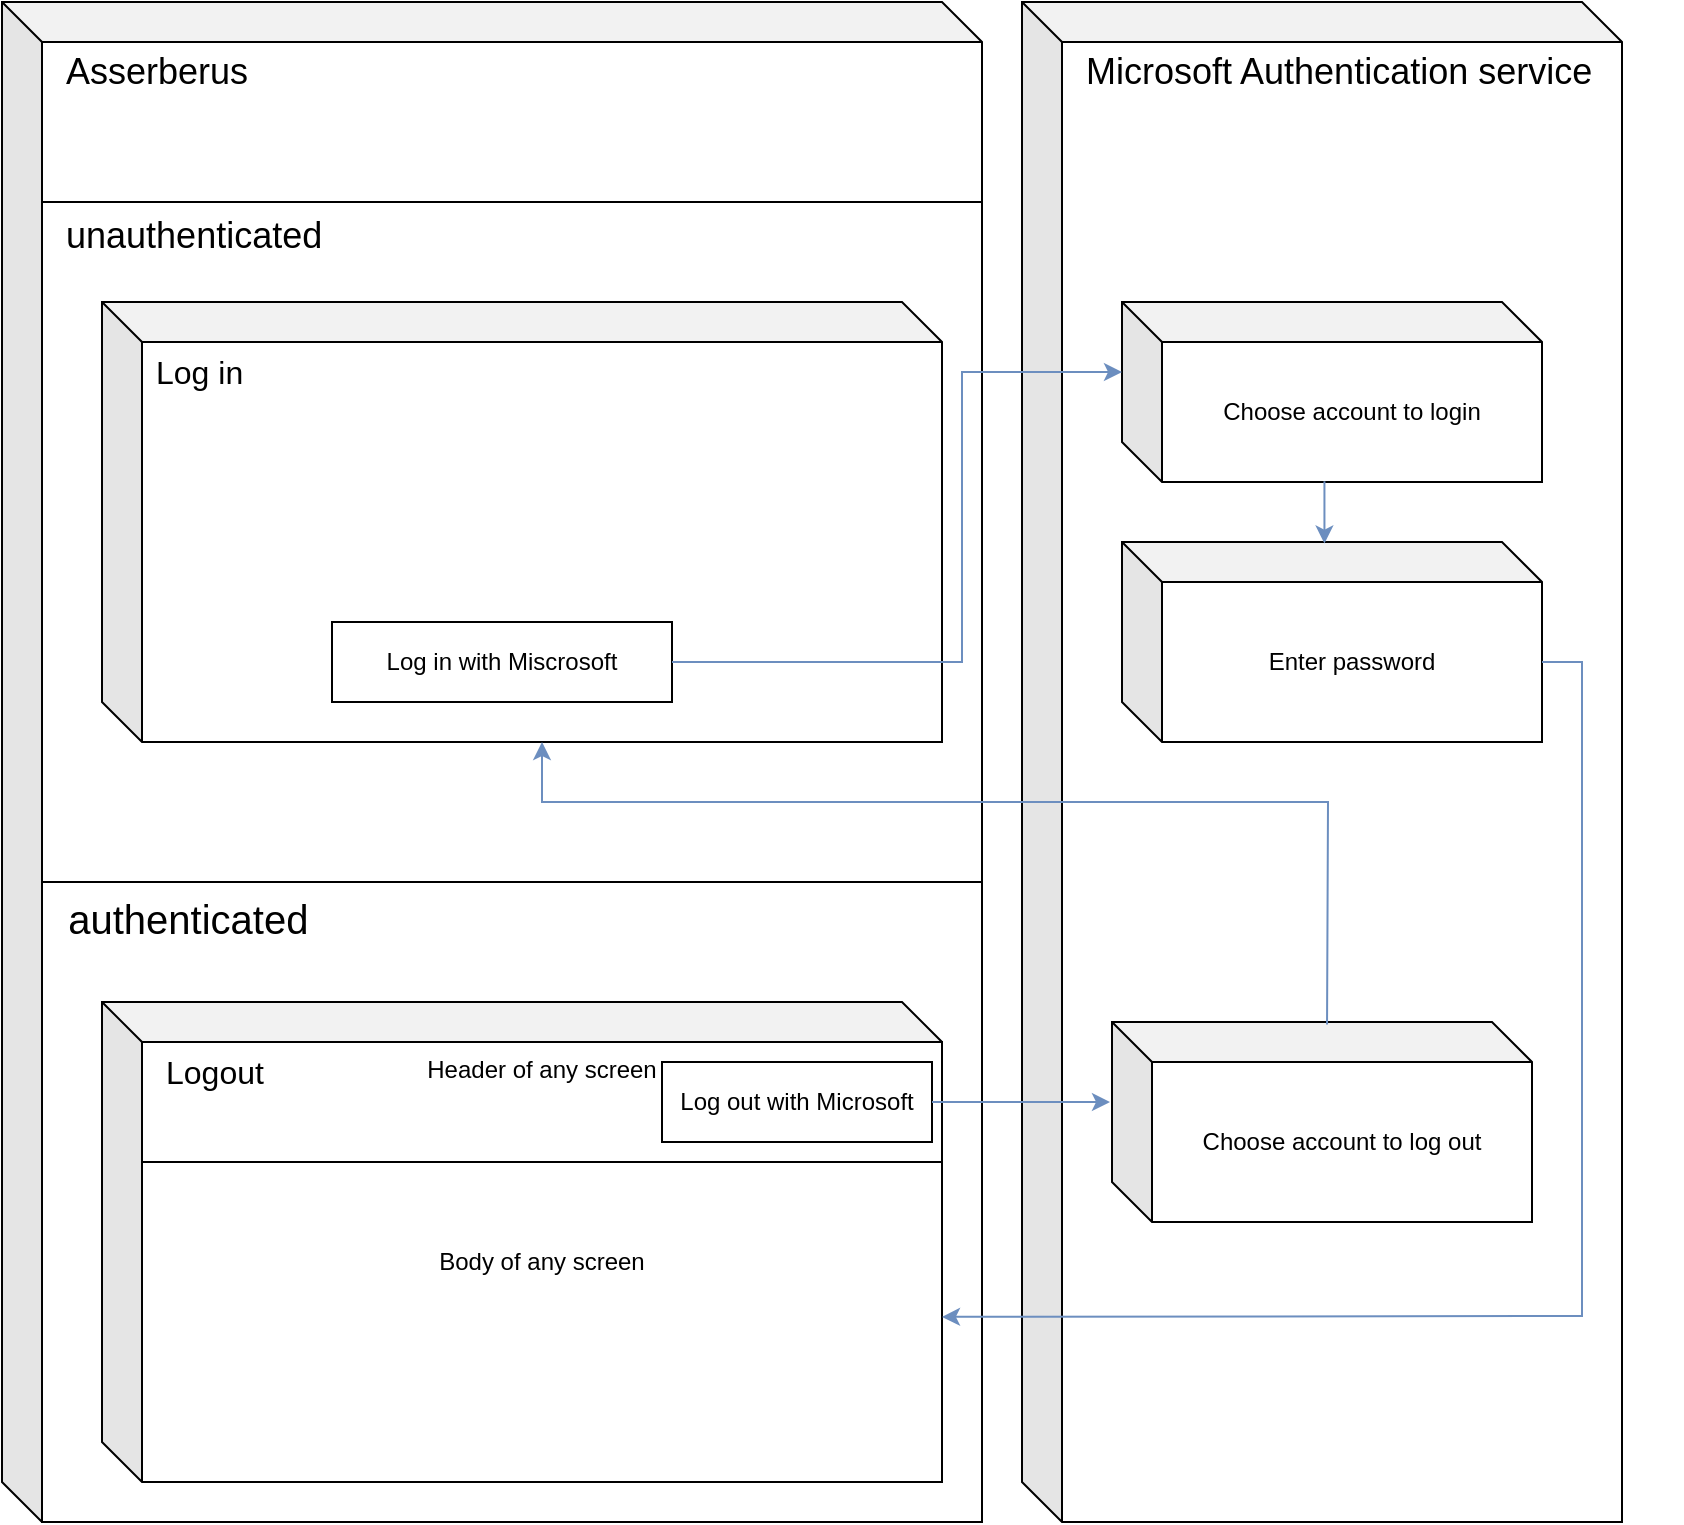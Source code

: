 <mxfile version="26.0.9">
  <diagram name="Pagina-1" id="24wl4rJfPtHlZv77M8ec">
    <mxGraphModel dx="1050" dy="2486" grid="1" gridSize="10" guides="1" tooltips="1" connect="1" arrows="1" fold="1" page="1" pageScale="1" pageWidth="1200" pageHeight="1920" math="0" shadow="0">
      <root>
        <mxCell id="0" />
        <mxCell id="1" parent="0" />
        <mxCell id="QwmscEO_Eu3BdL0t6S0L-19" value="" style="shape=cube;whiteSpace=wrap;html=1;boundedLbl=1;backgroundOutline=1;darkOpacity=0.05;darkOpacity2=0.1;" vertex="1" parent="1">
          <mxGeometry x="170" y="-20" width="490" height="760" as="geometry" />
        </mxCell>
        <mxCell id="QwmscEO_Eu3BdL0t6S0L-11" value="&lt;div align=&quot;left&quot;&gt;&lt;font style=&quot;font-size: 20px;&quot;&gt;&amp;nbsp; authenticated&lt;/font&gt;&lt;/div&gt;" style="rounded=0;whiteSpace=wrap;html=1;verticalAlign=top;align=left;" vertex="1" parent="1">
          <mxGeometry x="190" y="420" width="470" height="320" as="geometry" />
        </mxCell>
        <mxCell id="QwmscEO_Eu3BdL0t6S0L-10" value="&lt;div align=&quot;left&quot;&gt;&lt;font style=&quot;font-size: 18px;&quot;&gt;&amp;nbsp; unauthenticated&lt;/font&gt;&lt;/div&gt;" style="rounded=0;whiteSpace=wrap;html=1;verticalAlign=top;align=left;" vertex="1" parent="1">
          <mxGeometry x="190" y="80" width="470" height="340" as="geometry" />
        </mxCell>
        <mxCell id="Ht8Bc9fi52HaijCVLVB0-5" value="Body of any screen" style="shape=cube;whiteSpace=wrap;html=1;boundedLbl=1;backgroundOutline=1;darkOpacity=0.05;darkOpacity2=0.1;" parent="1" vertex="1">
          <mxGeometry x="220" y="480" width="420" height="240" as="geometry" />
        </mxCell>
        <mxCell id="Ht8Bc9fi52HaijCVLVB0-16" value="Header of any screen" style="rounded=0;whiteSpace=wrap;html=1;verticalAlign=top;" parent="1" vertex="1">
          <mxGeometry x="240" y="500" width="400" height="60" as="geometry" />
        </mxCell>
        <mxCell id="Ht8Bc9fi52HaijCVLVB0-2" value="" style="shape=cube;whiteSpace=wrap;html=1;boundedLbl=1;backgroundOutline=1;darkOpacity=0.05;darkOpacity2=0.1;" parent="1" vertex="1">
          <mxGeometry x="220" y="130" width="420" height="220" as="geometry" />
        </mxCell>
        <mxCell id="Ht8Bc9fi52HaijCVLVB0-3" value="Log in" style="text;html=1;align=left;verticalAlign=middle;whiteSpace=wrap;rounded=0;fontSize=16;" parent="1" vertex="1">
          <mxGeometry x="245" y="150" width="170" height="30" as="geometry" />
        </mxCell>
        <mxCell id="Ht8Bc9fi52HaijCVLVB0-7" value="Log in with Miscrosoft" style="rounded=0;whiteSpace=wrap;html=1;" parent="1" vertex="1">
          <mxGeometry x="335" y="290" width="170" height="40" as="geometry" />
        </mxCell>
        <mxCell id="Ht8Bc9fi52HaijCVLVB0-8" value="Logout" style="text;html=1;align=left;verticalAlign=middle;whiteSpace=wrap;rounded=0;fontSize=16;" parent="1" vertex="1">
          <mxGeometry x="250" y="500" width="170" height="30" as="geometry" />
        </mxCell>
        <mxCell id="Ht8Bc9fi52HaijCVLVB0-14" value="Log out with Microsoft" style="rounded=0;whiteSpace=wrap;html=1;" parent="1" vertex="1">
          <mxGeometry x="500" y="510" width="135" height="40" as="geometry" />
        </mxCell>
        <mxCell id="QwmscEO_Eu3BdL0t6S0L-2" value="" style="shape=cube;whiteSpace=wrap;html=1;boundedLbl=1;backgroundOutline=1;darkOpacity=0.05;darkOpacity2=0.1;verticalAlign=top;" vertex="1" parent="1">
          <mxGeometry x="680" y="-20" width="300" height="760" as="geometry" />
        </mxCell>
        <mxCell id="QwmscEO_Eu3BdL0t6S0L-4" value="Choose account to login" style="shape=cube;whiteSpace=wrap;html=1;boundedLbl=1;backgroundOutline=1;darkOpacity=0.05;darkOpacity2=0.1;" vertex="1" parent="1">
          <mxGeometry x="730" y="130" width="210" height="90" as="geometry" />
        </mxCell>
        <mxCell id="QwmscEO_Eu3BdL0t6S0L-5" value="Choose account to log out" style="shape=cube;whiteSpace=wrap;html=1;boundedLbl=1;backgroundOutline=1;darkOpacity=0.05;darkOpacity2=0.1;" vertex="1" parent="1">
          <mxGeometry x="725" y="490" width="210" height="100" as="geometry" />
        </mxCell>
        <mxCell id="QwmscEO_Eu3BdL0t6S0L-6" value="&lt;div&gt;Enter password&lt;/div&gt;" style="shape=cube;whiteSpace=wrap;html=1;boundedLbl=1;backgroundOutline=1;darkOpacity=0.05;darkOpacity2=0.1;" vertex="1" parent="1">
          <mxGeometry x="730" y="250" width="210" height="100" as="geometry" />
        </mxCell>
        <mxCell id="QwmscEO_Eu3BdL0t6S0L-9" value="&lt;font style=&quot;font-size: 18px;&quot;&gt;Microsoft Authentication service&lt;br&gt;&lt;/font&gt;" style="text;html=1;align=left;verticalAlign=middle;whiteSpace=wrap;rounded=0;fontSize=16;" vertex="1" parent="1">
          <mxGeometry x="710" width="300" height="30" as="geometry" />
        </mxCell>
        <mxCell id="QwmscEO_Eu3BdL0t6S0L-12" value="" style="endArrow=classic;html=1;rounded=0;exitX=1;exitY=0.5;exitDx=0;exitDy=0;entryX=0;entryY=0;entryDx=0;entryDy=35;entryPerimeter=0;fillColor=#dae8fc;strokeColor=#6c8ebf;" edge="1" parent="1" source="Ht8Bc9fi52HaijCVLVB0-7" target="QwmscEO_Eu3BdL0t6S0L-4">
          <mxGeometry width="50" height="50" relative="1" as="geometry">
            <mxPoint x="550" y="370" as="sourcePoint" />
            <mxPoint x="600" y="320" as="targetPoint" />
            <Array as="points">
              <mxPoint x="650" y="310" />
              <mxPoint x="650" y="165" />
            </Array>
          </mxGeometry>
        </mxCell>
        <mxCell id="QwmscEO_Eu3BdL0t6S0L-13" value="" style="endArrow=classic;html=1;rounded=0;exitX=0.482;exitY=0.996;exitDx=0;exitDy=0;entryX=0.482;entryY=0.008;entryDx=0;entryDy=0;entryPerimeter=0;fillColor=#dae8fc;strokeColor=#6c8ebf;exitPerimeter=0;" edge="1" parent="1" source="QwmscEO_Eu3BdL0t6S0L-4" target="QwmscEO_Eu3BdL0t6S0L-6">
          <mxGeometry width="50" height="50" relative="1" as="geometry">
            <mxPoint x="490" y="320" as="sourcePoint" />
            <mxPoint x="740" y="175" as="targetPoint" />
          </mxGeometry>
        </mxCell>
        <mxCell id="QwmscEO_Eu3BdL0t6S0L-14" value="" style="endArrow=classic;html=1;rounded=0;fillColor=#dae8fc;strokeColor=#6c8ebf;entryX=1;entryY=0.656;entryDx=0;entryDy=0;entryPerimeter=0;exitX=0;exitY=0;exitDx=210;exitDy=60;exitPerimeter=0;" edge="1" parent="1" source="QwmscEO_Eu3BdL0t6S0L-6" target="Ht8Bc9fi52HaijCVLVB0-5">
          <mxGeometry width="50" height="50" relative="1" as="geometry">
            <mxPoint x="849.38" y="380" as="sourcePoint" />
            <mxPoint x="850.38" y="440" as="targetPoint" />
            <Array as="points">
              <mxPoint x="960" y="310" />
              <mxPoint x="960" y="637" />
            </Array>
          </mxGeometry>
        </mxCell>
        <mxCell id="QwmscEO_Eu3BdL0t6S0L-17" value="" style="endArrow=classic;html=1;rounded=0;exitX=1;exitY=0.5;exitDx=0;exitDy=0;fillColor=#dae8fc;strokeColor=#6c8ebf;" edge="1" parent="1" source="Ht8Bc9fi52HaijCVLVB0-14">
          <mxGeometry width="50" height="50" relative="1" as="geometry">
            <mxPoint x="800" y="500" as="sourcePoint" />
            <mxPoint x="724" y="530" as="targetPoint" />
          </mxGeometry>
        </mxCell>
        <mxCell id="QwmscEO_Eu3BdL0t6S0L-18" value="" style="endArrow=classic;html=1;rounded=0;exitX=0.512;exitY=0.013;exitDx=0;exitDy=0;exitPerimeter=0;entryX=0;entryY=0;entryDx=220;entryDy=220;entryPerimeter=0;fillColor=#dae8fc;strokeColor=#6c8ebf;" edge="1" parent="1" source="QwmscEO_Eu3BdL0t6S0L-5" target="Ht8Bc9fi52HaijCVLVB0-2">
          <mxGeometry width="50" height="50" relative="1" as="geometry">
            <mxPoint x="710" y="360" as="sourcePoint" />
            <mxPoint x="760" y="310" as="targetPoint" />
            <Array as="points">
              <mxPoint x="833" y="380" />
              <mxPoint x="440" y="380" />
            </Array>
          </mxGeometry>
        </mxCell>
        <mxCell id="QwmscEO_Eu3BdL0t6S0L-20" value="&lt;font style=&quot;font-size: 18px;&quot;&gt;Asserberus&lt;/font&gt;" style="text;html=1;align=left;verticalAlign=middle;whiteSpace=wrap;rounded=0;fontSize=16;" vertex="1" parent="1">
          <mxGeometry x="200" width="300" height="30" as="geometry" />
        </mxCell>
      </root>
    </mxGraphModel>
  </diagram>
</mxfile>
